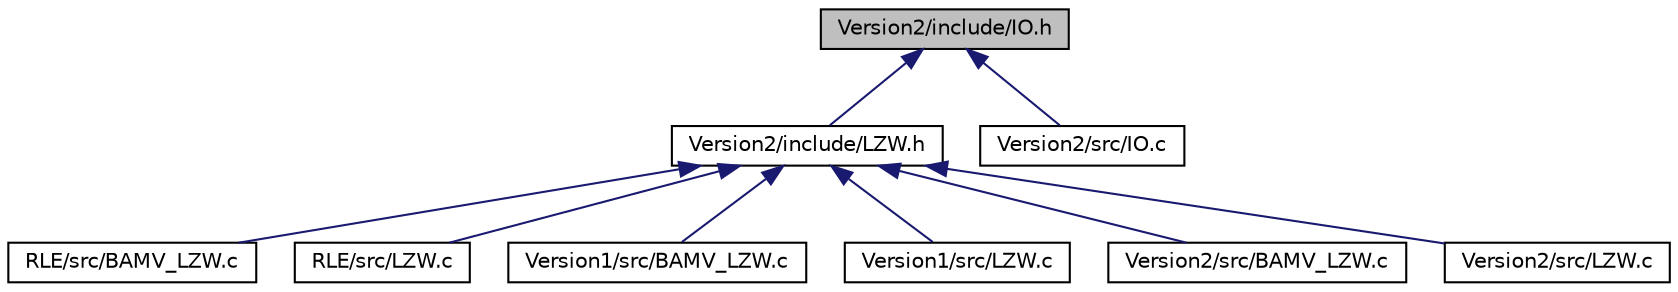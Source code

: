 digraph "Version2/include/IO.h"
{
  edge [fontname="Helvetica",fontsize="10",labelfontname="Helvetica",labelfontsize="10"];
  node [fontname="Helvetica",fontsize="10",shape=record];
  Node1 [label="Version2/include/IO.h",height=0.2,width=0.4,color="black", fillcolor="grey75", style="filled", fontcolor="black"];
  Node1 -> Node2 [dir="back",color="midnightblue",fontsize="10",style="solid",fontname="Helvetica"];
  Node2 [label="Version2/include/LZW.h",height=0.2,width=0.4,color="black", fillcolor="white", style="filled",URL="$_version2_2include_2_l_z_w_8h.html"];
  Node2 -> Node3 [dir="back",color="midnightblue",fontsize="10",style="solid",fontname="Helvetica"];
  Node3 [label="RLE/src/BAMV_LZW.c",height=0.2,width=0.4,color="black", fillcolor="white", style="filled",URL="$_r_l_e_2src_2_b_a_m_v___l_z_w_8c.html"];
  Node2 -> Node4 [dir="back",color="midnightblue",fontsize="10",style="solid",fontname="Helvetica"];
  Node4 [label="RLE/src/LZW.c",height=0.2,width=0.4,color="black", fillcolor="white", style="filled",URL="$_r_l_e_2src_2_l_z_w_8c.html"];
  Node2 -> Node5 [dir="back",color="midnightblue",fontsize="10",style="solid",fontname="Helvetica"];
  Node5 [label="Version1/src/BAMV_LZW.c",height=0.2,width=0.4,color="black", fillcolor="white", style="filled",URL="$_version1_2src_2_b_a_m_v___l_z_w_8c.html"];
  Node2 -> Node6 [dir="back",color="midnightblue",fontsize="10",style="solid",fontname="Helvetica"];
  Node6 [label="Version1/src/LZW.c",height=0.2,width=0.4,color="black", fillcolor="white", style="filled",URL="$_version1_2src_2_l_z_w_8c.html"];
  Node2 -> Node7 [dir="back",color="midnightblue",fontsize="10",style="solid",fontname="Helvetica"];
  Node7 [label="Version2/src/BAMV_LZW.c",height=0.2,width=0.4,color="black", fillcolor="white", style="filled",URL="$_version2_2src_2_b_a_m_v___l_z_w_8c.html"];
  Node2 -> Node8 [dir="back",color="midnightblue",fontsize="10",style="solid",fontname="Helvetica"];
  Node8 [label="Version2/src/LZW.c",height=0.2,width=0.4,color="black", fillcolor="white", style="filled",URL="$_version2_2src_2_l_z_w_8c.html"];
  Node1 -> Node9 [dir="back",color="midnightblue",fontsize="10",style="solid",fontname="Helvetica"];
  Node9 [label="Version2/src/IO.c",height=0.2,width=0.4,color="black", fillcolor="white", style="filled",URL="$_i_o_8c.html"];
}
